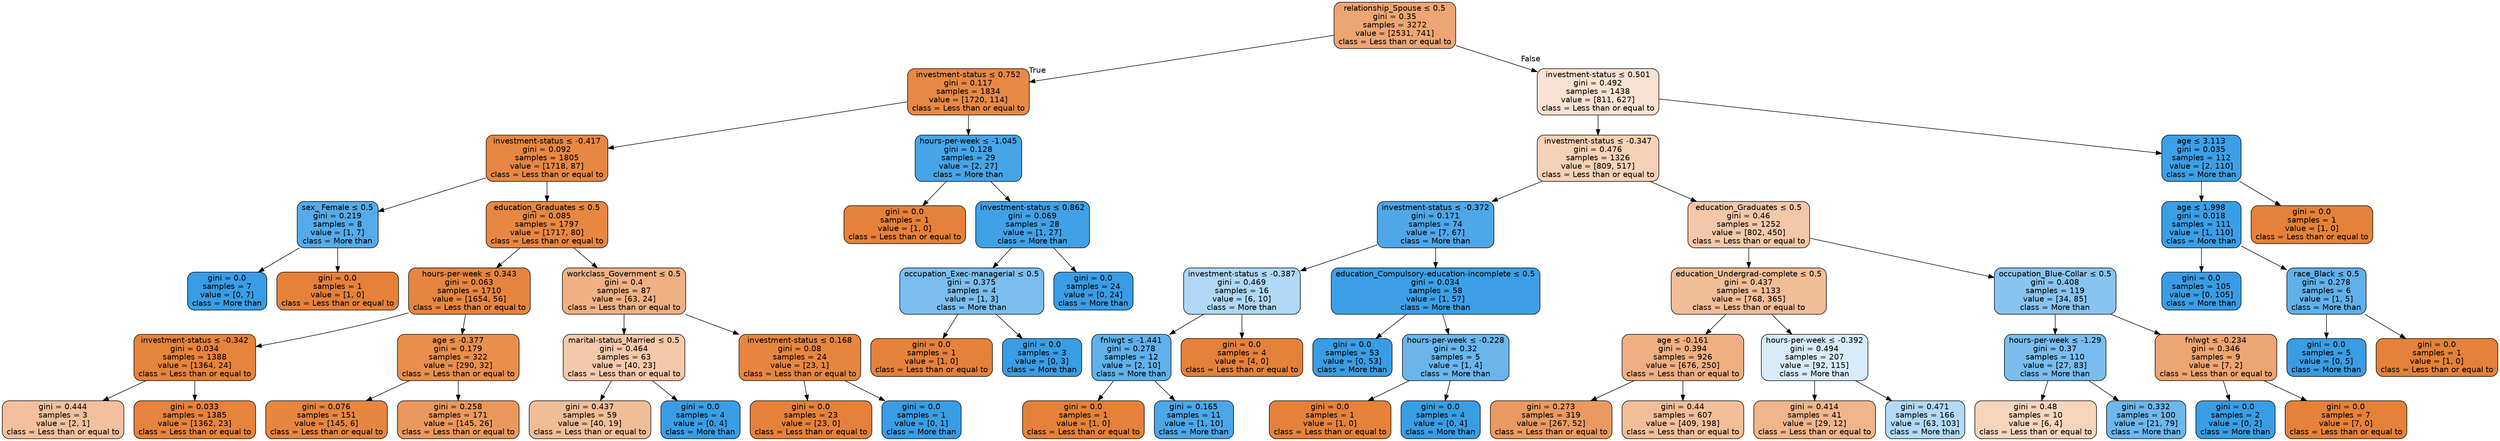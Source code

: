 digraph Tree {
node [shape=box, style="filled, rounded", color="black", fontname=helvetica] ;
edge [fontname=helvetica] ;
0 [label=<relationship_Spouse &le; 0.5<br/>gini = 0.35<br/>samples = 3272<br/>value = [2531, 741]<br/>class = Less than or equal to>, fillcolor="#e58139b4"] ;
1 [label=<investment-status &le; 0.752<br/>gini = 0.117<br/>samples = 1834<br/>value = [1720, 114]<br/>class = Less than or equal to>, fillcolor="#e58139ee"] ;
0 -> 1 [labeldistance=2.5, labelangle=45, headlabel="True"] ;
2 [label=<investment-status &le; -0.417<br/>gini = 0.092<br/>samples = 1805<br/>value = [1718, 87]<br/>class = Less than or equal to>, fillcolor="#e58139f2"] ;
1 -> 2 ;
3 [label=<sex_ Female &le; 0.5<br/>gini = 0.219<br/>samples = 8<br/>value = [1, 7]<br/>class = More than>, fillcolor="#399de5db"] ;
2 -> 3 ;
4 [label=<gini = 0.0<br/>samples = 7<br/>value = [0, 7]<br/>class = More than>, fillcolor="#399de5ff"] ;
3 -> 4 ;
5 [label=<gini = 0.0<br/>samples = 1<br/>value = [1, 0]<br/>class = Less than or equal to>, fillcolor="#e58139ff"] ;
3 -> 5 ;
6 [label=<education_Graduates &le; 0.5<br/>gini = 0.085<br/>samples = 1797<br/>value = [1717, 80]<br/>class = Less than or equal to>, fillcolor="#e58139f3"] ;
2 -> 6 ;
7 [label=<hours-per-week &le; 0.343<br/>gini = 0.063<br/>samples = 1710<br/>value = [1654, 56]<br/>class = Less than or equal to>, fillcolor="#e58139f6"] ;
6 -> 7 ;
8 [label=<investment-status &le; -0.342<br/>gini = 0.034<br/>samples = 1388<br/>value = [1364, 24]<br/>class = Less than or equal to>, fillcolor="#e58139fb"] ;
7 -> 8 ;
9 [label=<gini = 0.444<br/>samples = 3<br/>value = [2, 1]<br/>class = Less than or equal to>, fillcolor="#e581397f"] ;
8 -> 9 ;
10 [label=<gini = 0.033<br/>samples = 1385<br/>value = [1362, 23]<br/>class = Less than or equal to>, fillcolor="#e58139fb"] ;
8 -> 10 ;
11 [label=<age &le; -0.377<br/>gini = 0.179<br/>samples = 322<br/>value = [290, 32]<br/>class = Less than or equal to>, fillcolor="#e58139e3"] ;
7 -> 11 ;
12 [label=<gini = 0.076<br/>samples = 151<br/>value = [145, 6]<br/>class = Less than or equal to>, fillcolor="#e58139f4"] ;
11 -> 12 ;
13 [label=<gini = 0.258<br/>samples = 171<br/>value = [145, 26]<br/>class = Less than or equal to>, fillcolor="#e58139d1"] ;
11 -> 13 ;
14 [label=<workclass_Government &le; 0.5<br/>gini = 0.4<br/>samples = 87<br/>value = [63, 24]<br/>class = Less than or equal to>, fillcolor="#e581399e"] ;
6 -> 14 ;
15 [label=<marital-status_Married &le; 0.5<br/>gini = 0.464<br/>samples = 63<br/>value = [40, 23]<br/>class = Less than or equal to>, fillcolor="#e581396c"] ;
14 -> 15 ;
16 [label=<gini = 0.437<br/>samples = 59<br/>value = [40, 19]<br/>class = Less than or equal to>, fillcolor="#e5813986"] ;
15 -> 16 ;
17 [label=<gini = 0.0<br/>samples = 4<br/>value = [0, 4]<br/>class = More than>, fillcolor="#399de5ff"] ;
15 -> 17 ;
18 [label=<investment-status &le; 0.168<br/>gini = 0.08<br/>samples = 24<br/>value = [23, 1]<br/>class = Less than or equal to>, fillcolor="#e58139f4"] ;
14 -> 18 ;
19 [label=<gini = 0.0<br/>samples = 23<br/>value = [23, 0]<br/>class = Less than or equal to>, fillcolor="#e58139ff"] ;
18 -> 19 ;
20 [label=<gini = 0.0<br/>samples = 1<br/>value = [0, 1]<br/>class = More than>, fillcolor="#399de5ff"] ;
18 -> 20 ;
21 [label=<hours-per-week &le; -1.045<br/>gini = 0.128<br/>samples = 29<br/>value = [2, 27]<br/>class = More than>, fillcolor="#399de5ec"] ;
1 -> 21 ;
22 [label=<gini = 0.0<br/>samples = 1<br/>value = [1, 0]<br/>class = Less than or equal to>, fillcolor="#e58139ff"] ;
21 -> 22 ;
23 [label=<investment-status &le; 0.862<br/>gini = 0.069<br/>samples = 28<br/>value = [1, 27]<br/>class = More than>, fillcolor="#399de5f6"] ;
21 -> 23 ;
24 [label=<occupation_Exec-managerial &le; 0.5<br/>gini = 0.375<br/>samples = 4<br/>value = [1, 3]<br/>class = More than>, fillcolor="#399de5aa"] ;
23 -> 24 ;
25 [label=<gini = 0.0<br/>samples = 1<br/>value = [1, 0]<br/>class = Less than or equal to>, fillcolor="#e58139ff"] ;
24 -> 25 ;
26 [label=<gini = 0.0<br/>samples = 3<br/>value = [0, 3]<br/>class = More than>, fillcolor="#399de5ff"] ;
24 -> 26 ;
27 [label=<gini = 0.0<br/>samples = 24<br/>value = [0, 24]<br/>class = More than>, fillcolor="#399de5ff"] ;
23 -> 27 ;
28 [label=<investment-status &le; 0.501<br/>gini = 0.492<br/>samples = 1438<br/>value = [811, 627]<br/>class = Less than or equal to>, fillcolor="#e581393a"] ;
0 -> 28 [labeldistance=2.5, labelangle=-45, headlabel="False"] ;
29 [label=<investment-status &le; -0.347<br/>gini = 0.476<br/>samples = 1326<br/>value = [809, 517]<br/>class = Less than or equal to>, fillcolor="#e581395c"] ;
28 -> 29 ;
30 [label=<investment-status &le; -0.372<br/>gini = 0.171<br/>samples = 74<br/>value = [7, 67]<br/>class = More than>, fillcolor="#399de5e4"] ;
29 -> 30 ;
31 [label=<investment-status &le; -0.387<br/>gini = 0.469<br/>samples = 16<br/>value = [6, 10]<br/>class = More than>, fillcolor="#399de566"] ;
30 -> 31 ;
32 [label=<fnlwgt &le; -1.441<br/>gini = 0.278<br/>samples = 12<br/>value = [2, 10]<br/>class = More than>, fillcolor="#399de5cc"] ;
31 -> 32 ;
33 [label=<gini = 0.0<br/>samples = 1<br/>value = [1, 0]<br/>class = Less than or equal to>, fillcolor="#e58139ff"] ;
32 -> 33 ;
34 [label=<gini = 0.165<br/>samples = 11<br/>value = [1, 10]<br/>class = More than>, fillcolor="#399de5e6"] ;
32 -> 34 ;
35 [label=<gini = 0.0<br/>samples = 4<br/>value = [4, 0]<br/>class = Less than or equal to>, fillcolor="#e58139ff"] ;
31 -> 35 ;
36 [label=<education_Compulsory-education-incomplete &le; 0.5<br/>gini = 0.034<br/>samples = 58<br/>value = [1, 57]<br/>class = More than>, fillcolor="#399de5fb"] ;
30 -> 36 ;
37 [label=<gini = 0.0<br/>samples = 53<br/>value = [0, 53]<br/>class = More than>, fillcolor="#399de5ff"] ;
36 -> 37 ;
38 [label=<hours-per-week &le; -0.228<br/>gini = 0.32<br/>samples = 5<br/>value = [1, 4]<br/>class = More than>, fillcolor="#399de5bf"] ;
36 -> 38 ;
39 [label=<gini = 0.0<br/>samples = 1<br/>value = [1, 0]<br/>class = Less than or equal to>, fillcolor="#e58139ff"] ;
38 -> 39 ;
40 [label=<gini = 0.0<br/>samples = 4<br/>value = [0, 4]<br/>class = More than>, fillcolor="#399de5ff"] ;
38 -> 40 ;
41 [label=<education_Graduates &le; 0.5<br/>gini = 0.46<br/>samples = 1252<br/>value = [802, 450]<br/>class = Less than or equal to>, fillcolor="#e5813970"] ;
29 -> 41 ;
42 [label=<education_Undergrad-complete &le; 0.5<br/>gini = 0.437<br/>samples = 1133<br/>value = [768, 365]<br/>class = Less than or equal to>, fillcolor="#e5813986"] ;
41 -> 42 ;
43 [label=<age &le; -0.161<br/>gini = 0.394<br/>samples = 926<br/>value = [676, 250]<br/>class = Less than or equal to>, fillcolor="#e58139a1"] ;
42 -> 43 ;
44 [label=<gini = 0.273<br/>samples = 319<br/>value = [267, 52]<br/>class = Less than or equal to>, fillcolor="#e58139cd"] ;
43 -> 44 ;
45 [label=<gini = 0.44<br/>samples = 607<br/>value = [409, 198]<br/>class = Less than or equal to>, fillcolor="#e5813984"] ;
43 -> 45 ;
46 [label=<hours-per-week &le; -0.392<br/>gini = 0.494<br/>samples = 207<br/>value = [92, 115]<br/>class = More than>, fillcolor="#399de533"] ;
42 -> 46 ;
47 [label=<gini = 0.414<br/>samples = 41<br/>value = [29, 12]<br/>class = Less than or equal to>, fillcolor="#e5813995"] ;
46 -> 47 ;
48 [label=<gini = 0.471<br/>samples = 166<br/>value = [63, 103]<br/>class = More than>, fillcolor="#399de563"] ;
46 -> 48 ;
49 [label=<occupation_Blue-Collar &le; 0.5<br/>gini = 0.408<br/>samples = 119<br/>value = [34, 85]<br/>class = More than>, fillcolor="#399de599"] ;
41 -> 49 ;
50 [label=<hours-per-week &le; -1.29<br/>gini = 0.37<br/>samples = 110<br/>value = [27, 83]<br/>class = More than>, fillcolor="#399de5ac"] ;
49 -> 50 ;
51 [label=<gini = 0.48<br/>samples = 10<br/>value = [6, 4]<br/>class = Less than or equal to>, fillcolor="#e5813955"] ;
50 -> 51 ;
52 [label=<gini = 0.332<br/>samples = 100<br/>value = [21, 79]<br/>class = More than>, fillcolor="#399de5bb"] ;
50 -> 52 ;
53 [label=<fnlwgt &le; -0.234<br/>gini = 0.346<br/>samples = 9<br/>value = [7, 2]<br/>class = Less than or equal to>, fillcolor="#e58139b6"] ;
49 -> 53 ;
54 [label=<gini = 0.0<br/>samples = 2<br/>value = [0, 2]<br/>class = More than>, fillcolor="#399de5ff"] ;
53 -> 54 ;
55 [label=<gini = 0.0<br/>samples = 7<br/>value = [7, 0]<br/>class = Less than or equal to>, fillcolor="#e58139ff"] ;
53 -> 55 ;
56 [label=<age &le; 3.113<br/>gini = 0.035<br/>samples = 112<br/>value = [2, 110]<br/>class = More than>, fillcolor="#399de5fa"] ;
28 -> 56 ;
57 [label=<age &le; 1.998<br/>gini = 0.018<br/>samples = 111<br/>value = [1, 110]<br/>class = More than>, fillcolor="#399de5fd"] ;
56 -> 57 ;
58 [label=<gini = 0.0<br/>samples = 105<br/>value = [0, 105]<br/>class = More than>, fillcolor="#399de5ff"] ;
57 -> 58 ;
59 [label=<race_Black &le; 0.5<br/>gini = 0.278<br/>samples = 6<br/>value = [1, 5]<br/>class = More than>, fillcolor="#399de5cc"] ;
57 -> 59 ;
60 [label=<gini = 0.0<br/>samples = 5<br/>value = [0, 5]<br/>class = More than>, fillcolor="#399de5ff"] ;
59 -> 60 ;
61 [label=<gini = 0.0<br/>samples = 1<br/>value = [1, 0]<br/>class = Less than or equal to>, fillcolor="#e58139ff"] ;
59 -> 61 ;
62 [label=<gini = 0.0<br/>samples = 1<br/>value = [1, 0]<br/>class = Less than or equal to>, fillcolor="#e58139ff"] ;
56 -> 62 ;
}